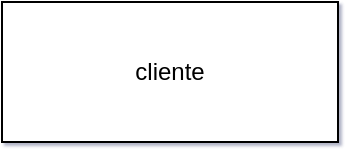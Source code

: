 <mxfile version="20.8.13" type="github">
  <diagram id="C5RBs43oDa-KdzZeNtuy" name="Page-1">
    <mxGraphModel dx="1467" dy="780" grid="1" gridSize="7" guides="1" tooltips="1" connect="1" arrows="1" fold="1" page="1" pageScale="1" pageWidth="1169" pageHeight="827" background="none" math="0" shadow="1">
      <root>
        <mxCell id="WIyWlLk6GJQsqaUBKTNV-0" />
        <mxCell id="WIyWlLk6GJQsqaUBKTNV-1" parent="WIyWlLk6GJQsqaUBKTNV-0" />
        <mxCell id="lGXxDrAc_BUklxER6Af6-5" value="cliente" style="whiteSpace=wrap;html=1;align=center;" vertex="1" parent="WIyWlLk6GJQsqaUBKTNV-1">
          <mxGeometry x="56" y="28" width="168" height="70" as="geometry" />
        </mxCell>
      </root>
    </mxGraphModel>
  </diagram>
</mxfile>
